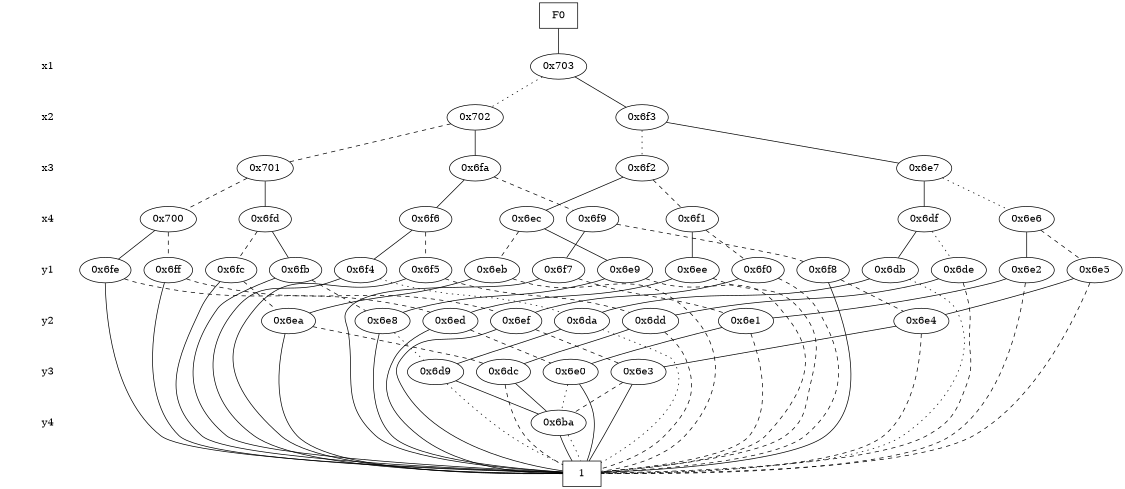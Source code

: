 digraph "DD" {
size = "7.5,10"
center = true;
edge [dir = none];
{ node [shape = plaintext];
  edge [style = invis];
  "CONST NODES" [style = invis];
" x1 " -> " x2 " -> " x3 " -> " x4 " -> " y1 " -> " y2 " -> " y3 " -> " y4 " -> "CONST NODES"; 
}
{ rank = same; node [shape = box]; edge [style = invis];
"F0"; }
{ rank = same; " x1 ";
"0x703";
}
{ rank = same; " x2 ";
"0x6f3";
"0x702";
}
{ rank = same; " x3 ";
"0x6fa";
"0x6f2";
"0x701";
"0x6e7";
}
{ rank = same; " x4 ";
"0x6e6";
"0x6f9";
"0x6fd";
"0x6f1";
"0x6ec";
"0x700";
"0x6df";
"0x6f6";
}
{ rank = same; " y1 ";
"0x6fe";
"0x6ff";
"0x6f0";
"0x6db";
"0x6eb";
"0x6de";
"0x6e2";
"0x6ee";
"0x6f4";
"0x6f5";
"0x6f7";
"0x6e5";
"0x6e9";
"0x6f8";
"0x6fb";
"0x6fc";
}
{ rank = same; " y2 ";
"0x6e4";
"0x6da";
"0x6e8";
"0x6ea";
"0x6ed";
"0x6dd";
"0x6e1";
"0x6ef";
}
{ rank = same; " y3 ";
"0x6e0";
"0x6e3";
"0x6dc";
"0x6d9";
}
{ rank = same; " y4 ";
"0x6ba";
}
{ rank = same; "CONST NODES";
{ node [shape = box]; "0x6af";
}
}
"F0" -> "0x703" [style = solid];
"0x703" -> "0x6f3";
"0x703" -> "0x702" [style = dotted];
"0x6f3" -> "0x6e7";
"0x6f3" -> "0x6f2" [style = dotted];
"0x702" -> "0x6fa";
"0x702" -> "0x701" [style = dashed];
"0x6fa" -> "0x6f6";
"0x6fa" -> "0x6f9" [style = dashed];
"0x6f2" -> "0x6ec";
"0x6f2" -> "0x6f1" [style = dashed];
"0x701" -> "0x6fd";
"0x701" -> "0x700" [style = dashed];
"0x6e7" -> "0x6df";
"0x6e7" -> "0x6e6" [style = dotted];
"0x6e6" -> "0x6e2";
"0x6e6" -> "0x6e5" [style = dashed];
"0x6f9" -> "0x6f7";
"0x6f9" -> "0x6f8" [style = dashed];
"0x6fd" -> "0x6fb";
"0x6fd" -> "0x6fc" [style = dashed];
"0x6f1" -> "0x6ee";
"0x6f1" -> "0x6f0" [style = dashed];
"0x6ec" -> "0x6e9";
"0x6ec" -> "0x6eb" [style = dashed];
"0x700" -> "0x6fe";
"0x700" -> "0x6ff" [style = dashed];
"0x6df" -> "0x6db";
"0x6df" -> "0x6de" [style = dotted];
"0x6f6" -> "0x6f4";
"0x6f6" -> "0x6f5" [style = dashed];
"0x6fe" -> "0x6af";
"0x6fe" -> "0x6ed" [style = dashed];
"0x6ff" -> "0x6af";
"0x6ff" -> "0x6ef" [style = dashed];
"0x6f0" -> "0x6ef";
"0x6f0" -> "0x6af" [style = dashed];
"0x6db" -> "0x6da";
"0x6db" -> "0x6af" [style = dotted];
"0x6eb" -> "0x6ea";
"0x6eb" -> "0x6af" [style = dashed];
"0x6de" -> "0x6dd";
"0x6de" -> "0x6af" [style = dashed];
"0x6e2" -> "0x6e1";
"0x6e2" -> "0x6af" [style = dashed];
"0x6ee" -> "0x6ed";
"0x6ee" -> "0x6af" [style = dashed];
"0x6f4" -> "0x6af";
"0x6f4" -> "0x6da" [style = dotted];
"0x6f5" -> "0x6af";
"0x6f5" -> "0x6dd" [style = dashed];
"0x6f7" -> "0x6af";
"0x6f7" -> "0x6e1" [style = dashed];
"0x6e5" -> "0x6e4";
"0x6e5" -> "0x6af" [style = dashed];
"0x6e9" -> "0x6e8";
"0x6e9" -> "0x6af" [style = dashed];
"0x6f8" -> "0x6af";
"0x6f8" -> "0x6e4" [style = dashed];
"0x6fb" -> "0x6af";
"0x6fb" -> "0x6e8" [style = dashed];
"0x6fc" -> "0x6af";
"0x6fc" -> "0x6ea" [style = dashed];
"0x6e4" -> "0x6e3";
"0x6e4" -> "0x6af" [style = dashed];
"0x6da" -> "0x6d9";
"0x6da" -> "0x6af" [style = dotted];
"0x6e8" -> "0x6af";
"0x6e8" -> "0x6d9" [style = dotted];
"0x6ea" -> "0x6af";
"0x6ea" -> "0x6dc" [style = dashed];
"0x6ed" -> "0x6af";
"0x6ed" -> "0x6e0" [style = dashed];
"0x6dd" -> "0x6dc";
"0x6dd" -> "0x6af" [style = dashed];
"0x6e1" -> "0x6e0";
"0x6e1" -> "0x6af" [style = dashed];
"0x6ef" -> "0x6af";
"0x6ef" -> "0x6e3" [style = dashed];
"0x6e0" -> "0x6af";
"0x6e0" -> "0x6ba" [style = dotted];
"0x6e3" -> "0x6af";
"0x6e3" -> "0x6ba" [style = dashed];
"0x6dc" -> "0x6ba";
"0x6dc" -> "0x6af" [style = dashed];
"0x6d9" -> "0x6ba";
"0x6d9" -> "0x6af" [style = dotted];
"0x6ba" -> "0x6af";
"0x6ba" -> "0x6af" [style = dotted];
"0x6af" [label = "1"];
}
